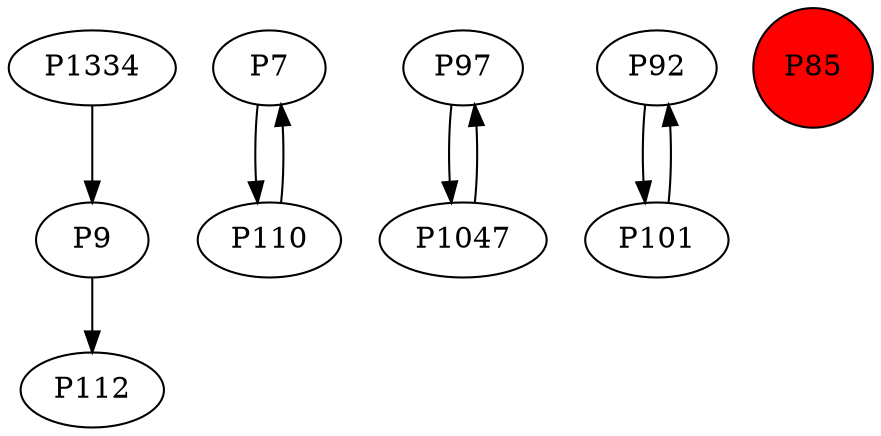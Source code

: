 digraph {
	P1334 -> P9
	P7 -> P110
	P97 -> P1047
	P9 -> P112
	P110 -> P7
	P1047 -> P97
	P92 -> P101
	P101 -> P92
	P85 [shape=circle]
	P85 [style=filled]
	P85 [fillcolor=red]
}